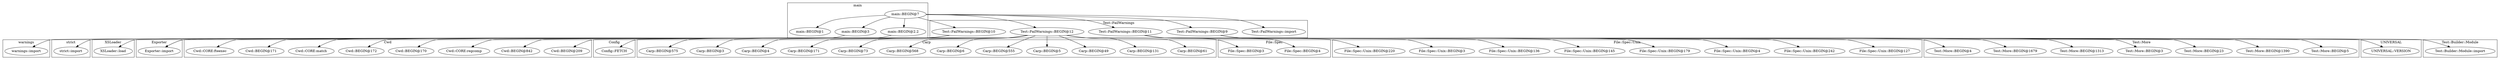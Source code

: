digraph {
graph [overlap=false]
subgraph cluster_XSLoader {
	label="XSLoader";
	"XSLoader::load";
}
subgraph cluster_File_Spec {
	label="File::Spec";
	"File::Spec::BEGIN@4";
	"File::Spec::BEGIN@3";
}
subgraph cluster_Test_More {
	label="Test::More";
	"Test::More::BEGIN@5";
	"Test::More::BEGIN@1390";
	"Test::More::BEGIN@23";
	"Test::More::BEGIN@3";
	"Test::More::BEGIN@1313";
	"Test::More::BEGIN@1679";
	"Test::More::BEGIN@4";
}
subgraph cluster_warnings {
	label="warnings";
	"warnings::import";
}
subgraph cluster_Exporter {
	label="Exporter";
	"Exporter::import";
}
subgraph cluster_strict {
	label="strict";
	"strict::import";
}
subgraph cluster_Carp {
	label="Carp";
	"Carp::BEGIN@61";
	"Carp::BEGIN@131";
	"Carp::BEGIN@49";
	"Carp::BEGIN@5";
	"Carp::BEGIN@555";
	"Carp::BEGIN@6";
	"Carp::BEGIN@568";
	"Carp::BEGIN@73";
	"Carp::BEGIN@171";
	"Carp::BEGIN@4";
	"Carp::BEGIN@3";
	"Carp::BEGIN@575";
}
subgraph cluster_Cwd {
	label="Cwd";
	"Cwd::BEGIN@209";
	"Cwd::BEGIN@842";
	"Cwd::CORE:regcomp";
	"Cwd::BEGIN@170";
	"Cwd::BEGIN@172";
	"Cwd::CORE:match";
	"Cwd::BEGIN@171";
	"Cwd::CORE:fteexec";
}
subgraph cluster_Test_FailWarnings {
	label="Test::FailWarnings";
	"Test::FailWarnings::import";
	"Test::FailWarnings::BEGIN@10";
	"Test::FailWarnings::BEGIN@12";
	"Test::FailWarnings::BEGIN@11";
	"Test::FailWarnings::BEGIN@9";
}
subgraph cluster_Config {
	label="Config";
	"Config::FETCH";
}
subgraph cluster_UNIVERSAL {
	label="UNIVERSAL";
	"UNIVERSAL::VERSION";
}
subgraph cluster_File_Spec_Unix {
	label="File::Spec::Unix";
	"File::Spec::Unix::BEGIN@127";
	"File::Spec::Unix::BEGIN@242";
	"File::Spec::Unix::BEGIN@4";
	"File::Spec::Unix::BEGIN@179";
	"File::Spec::Unix::BEGIN@145";
	"File::Spec::Unix::BEGIN@136";
	"File::Spec::Unix::BEGIN@3";
	"File::Spec::Unix::BEGIN@220";
}
subgraph cluster_main {
	label="main";
	"main::BEGIN@1";
	"main::BEGIN@3";
	"main::BEGIN@2.2";
	"main::BEGIN@7";
}
subgraph cluster_Test_Builder_Module {
	label="Test::Builder::Module";
	"Test::Builder::Module::import";
}
"Test::FailWarnings::BEGIN@12" -> "Carp::BEGIN@575";
"main::BEGIN@3" -> "warnings::import";
"Test::FailWarnings::BEGIN@12" -> "Carp::BEGIN@73";
"main::BEGIN@7" -> "Test::FailWarnings::BEGIN@12";
"Test::FailWarnings::BEGIN@12" -> "Carp::BEGIN@5";
"main::BEGIN@7" -> "Test::FailWarnings::BEGIN@9";
"main::BEGIN@7" -> "Test::FailWarnings::import";
"Test::FailWarnings::BEGIN@11" -> "File::Spec::Unix::BEGIN@4";
"main::BEGIN@7" -> "Test::FailWarnings::BEGIN@10";
"Test::FailWarnings::BEGIN@11" -> "File::Spec::Unix::BEGIN@220";
"Test::FailWarnings::BEGIN@10" -> "Cwd::BEGIN@172";
"Test::FailWarnings::BEGIN@10" -> "Cwd::CORE:regcomp";
"Test::FailWarnings::BEGIN@11" -> "File::Spec::BEGIN@4";
"Test::FailWarnings::BEGIN@11" -> "File::Spec::Unix::BEGIN@136";
"Test::FailWarnings::BEGIN@10" -> "Cwd::BEGIN@842";
"Test::FailWarnings::BEGIN@9" -> "Test::More::BEGIN@1390";
"Test::FailWarnings::BEGIN@12" -> "Carp::BEGIN@555";
"Test::FailWarnings::BEGIN@11" -> "File::Spec::Unix::BEGIN@242";
"main::BEGIN@2.2" -> "strict::import";
"Test::FailWarnings::BEGIN@12" -> "Carp::BEGIN@171";
"Test::FailWarnings::BEGIN@10" -> "Cwd::CORE:match";
"Test::FailWarnings::BEGIN@10" -> "Cwd::CORE:fteexec";
"Test::FailWarnings::BEGIN@12" -> "Carp::BEGIN@131";
"main::BEGIN@7" -> "main::BEGIN@1";
"Test::FailWarnings::BEGIN@12" -> "Carp::BEGIN@4";
"Test::FailWarnings::BEGIN@9" -> "Test::More::BEGIN@23";
"Test::FailWarnings::BEGIN@11" -> "File::Spec::BEGIN@3";
"Test::FailWarnings::BEGIN@12" -> "Exporter::import";
"Test::FailWarnings::BEGIN@10" -> "Exporter::import";
"Test::FailWarnings::BEGIN@10" -> "Config::FETCH";
"Test::FailWarnings::BEGIN@10" -> "Cwd::BEGIN@171";
"Test::FailWarnings::BEGIN@9" -> "Test::More::BEGIN@5";
"Test::FailWarnings::BEGIN@11" -> "File::Spec::Unix::BEGIN@179";
"Test::FailWarnings::BEGIN@9" -> "UNIVERSAL::VERSION";
"Test::FailWarnings::BEGIN@12" -> "Carp::BEGIN@61";
"Test::FailWarnings::BEGIN@9" -> "Test::Builder::Module::import";
"Test::FailWarnings::BEGIN@12" -> "Carp::BEGIN@3";
"Test::FailWarnings::BEGIN@9" -> "Test::More::BEGIN@1313";
"Test::FailWarnings::BEGIN@12" -> "Carp::BEGIN@6";
"main::BEGIN@7" -> "main::BEGIN@3";
"Test::FailWarnings::BEGIN@9" -> "Test::More::BEGIN@4";
"Test::FailWarnings::BEGIN@10" -> "Cwd::BEGIN@170";
"Test::FailWarnings::BEGIN@9" -> "Test::More::BEGIN@1679";
"Test::FailWarnings::BEGIN@12" -> "Carp::BEGIN@568";
"Test::FailWarnings::BEGIN@10" -> "Cwd::BEGIN@209";
"Test::FailWarnings::BEGIN@12" -> "Carp::BEGIN@49";
"main::BEGIN@7" -> "main::BEGIN@2.2";
"Test::FailWarnings::BEGIN@11" -> "File::Spec::Unix::BEGIN@3";
"main::BEGIN@7" -> "Test::FailWarnings::BEGIN@11";
"Test::FailWarnings::BEGIN@11" -> "File::Spec::Unix::BEGIN@145";
"Test::FailWarnings::BEGIN@9" -> "Test::More::BEGIN@3";
"Test::FailWarnings::BEGIN@11" -> "File::Spec::Unix::BEGIN@127";
"Test::FailWarnings::BEGIN@10" -> "XSLoader::load";
}
